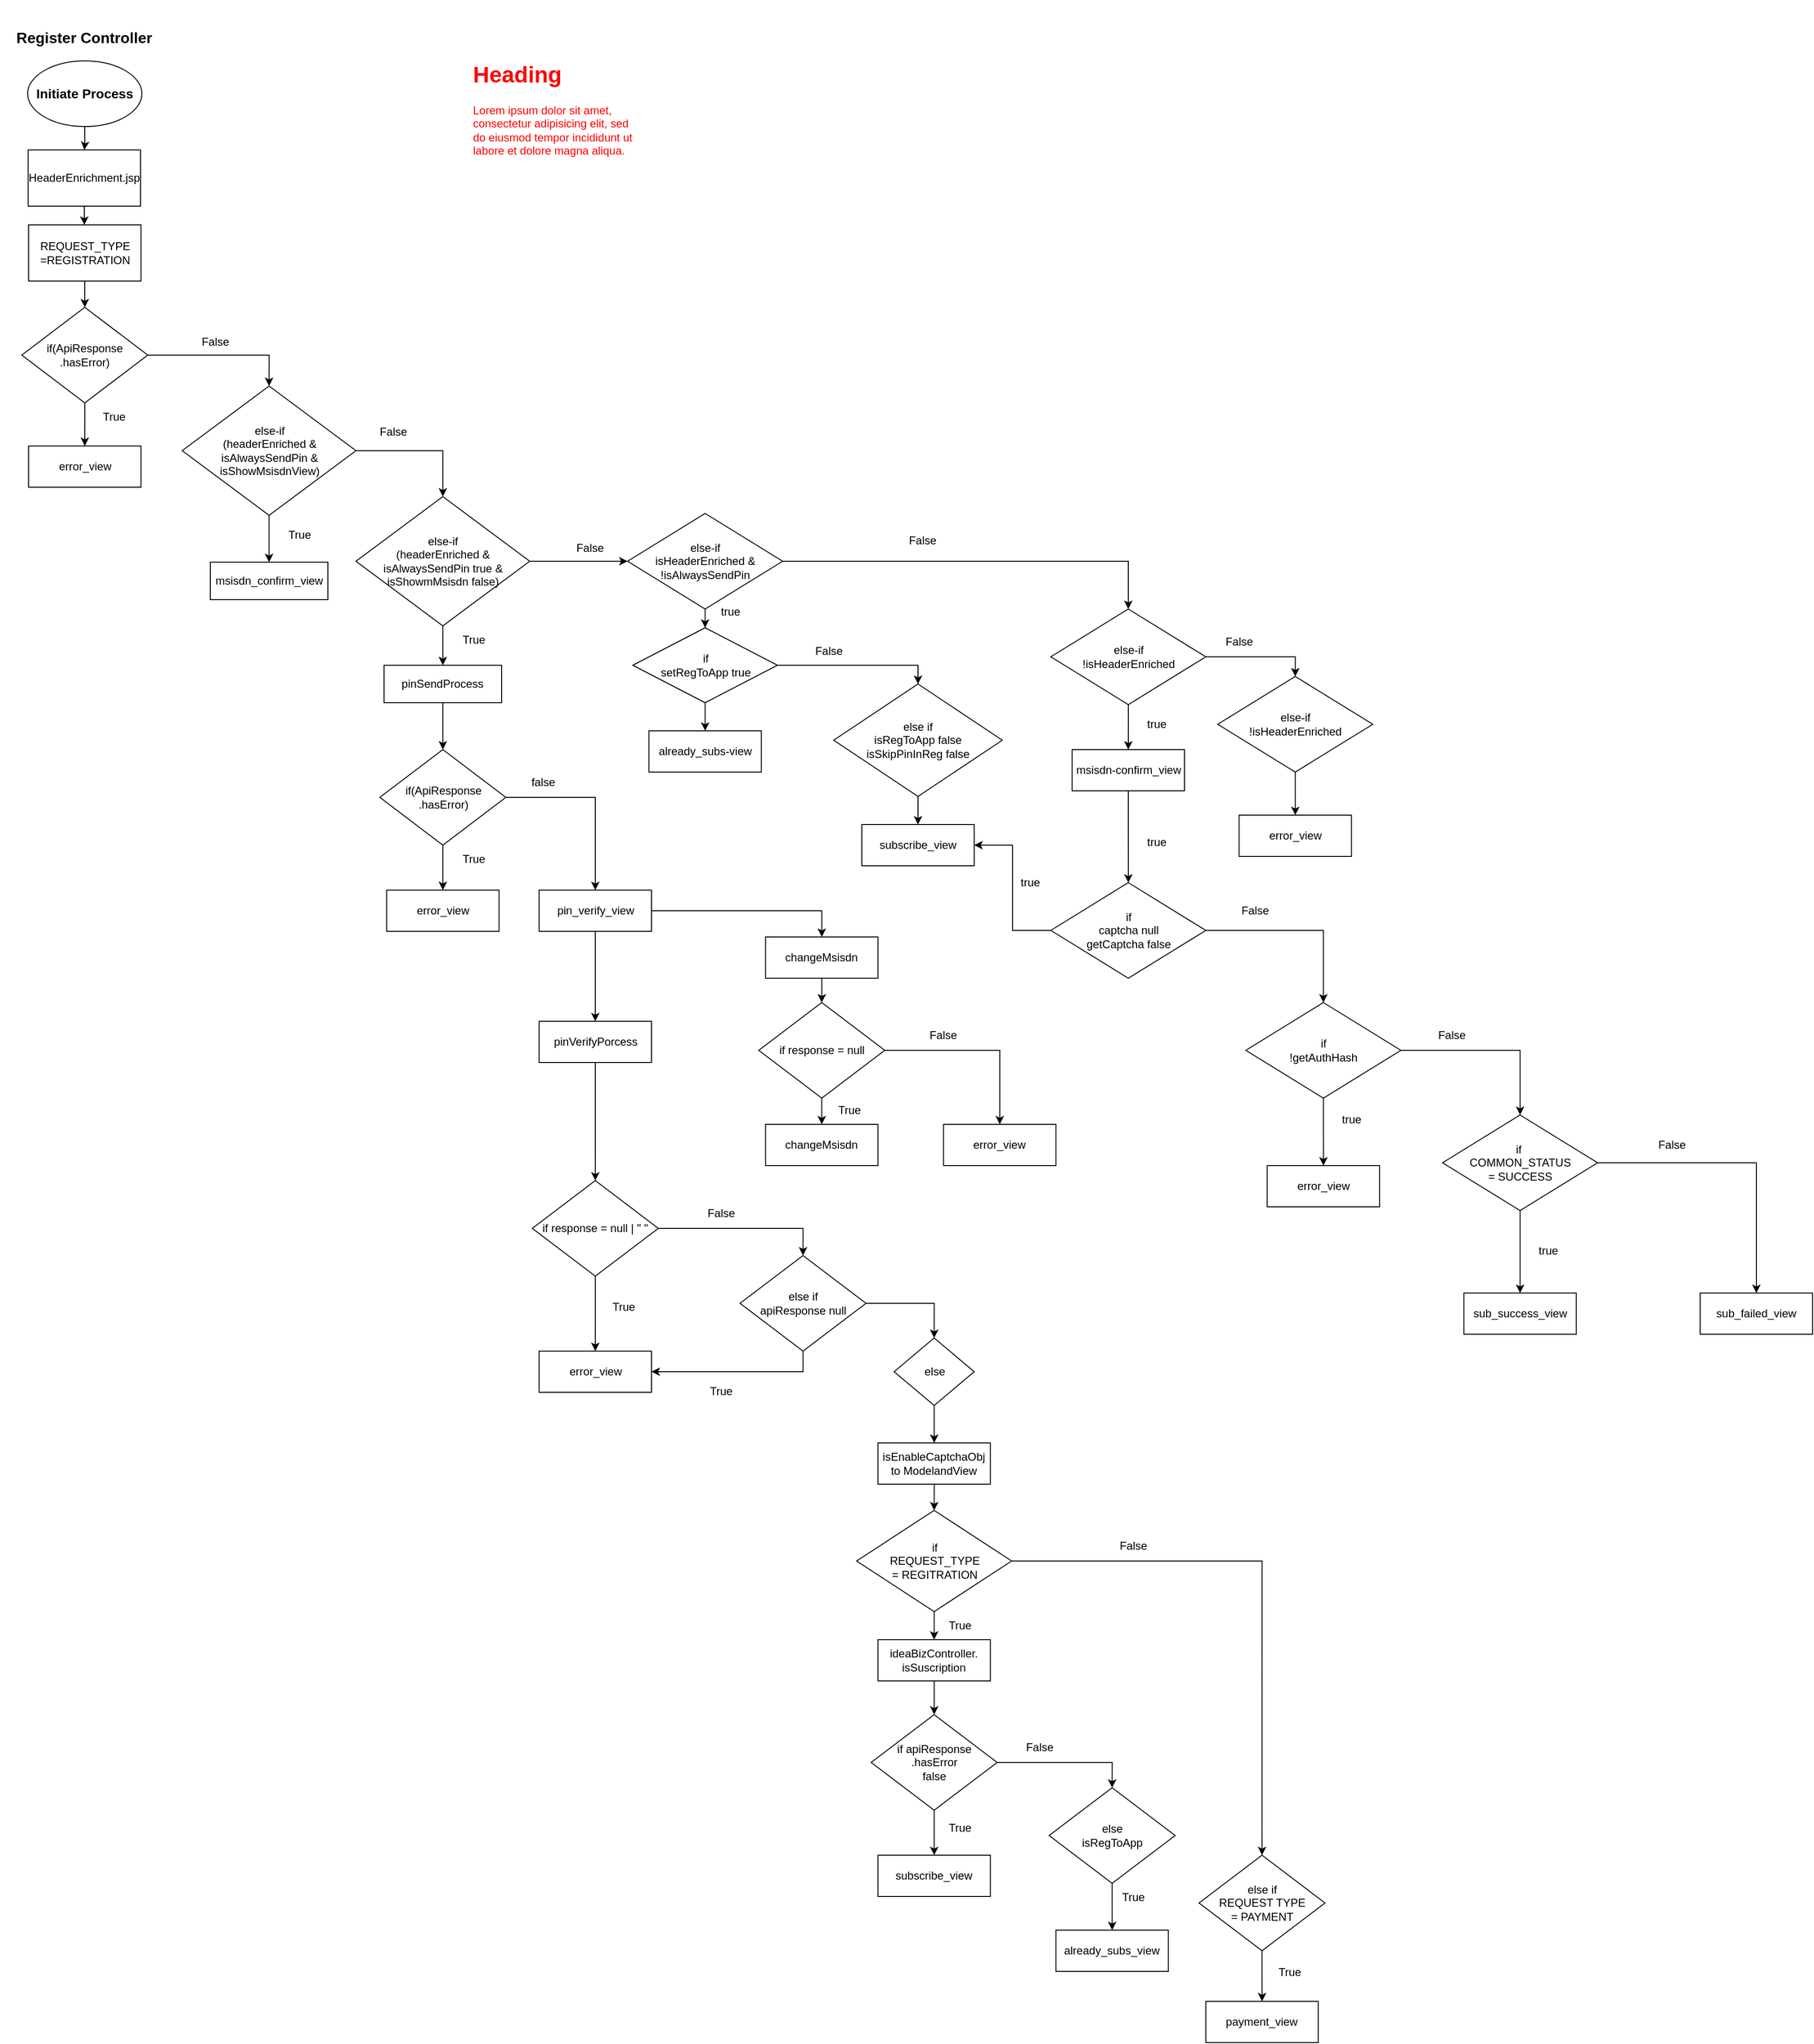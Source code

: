 <mxfile version="20.2.3" type="github"><diagram id="J8J5RpP6w62rwbDY9RtL" name="Page-1"><mxGraphModel dx="976" dy="591" grid="1" gridSize="10" guides="1" tooltips="1" connect="1" arrows="1" fold="1" page="1" pageScale="1" pageWidth="850" pageHeight="1100" math="0" shadow="0"><root><mxCell id="0"/><mxCell id="1" parent="0"/><mxCell id="TsyK4rZH6G-XSzRMzelE-1" value="Register Controller" style="text;html=1;strokeColor=none;fillColor=none;align=center;verticalAlign=middle;whiteSpace=wrap;rounded=0;fontSize=16;fontStyle=1" parent="1" vertex="1"><mxGeometry x="250" width="180" height="80" as="geometry"/></mxCell><mxCell id="TsyK4rZH6G-XSzRMzelE-2" value="" style="edgeStyle=orthogonalEdgeStyle;rounded=0;orthogonalLoop=1;jettySize=auto;html=1;fontSize=12;" parent="1" source="TsyK4rZH6G-XSzRMzelE-3" target="TsyK4rZH6G-XSzRMzelE-12" edge="1"><mxGeometry relative="1" as="geometry"/></mxCell><mxCell id="TsyK4rZH6G-XSzRMzelE-3" value="" style="ellipse;whiteSpace=wrap;html=1;fontSize=14;" parent="1" vertex="1"><mxGeometry x="279.5" y="65" width="122" height="70" as="geometry"/></mxCell><mxCell id="TsyK4rZH6G-XSzRMzelE-4" value="Initiate Process" style="text;html=1;strokeColor=none;fillColor=none;align=center;verticalAlign=middle;whiteSpace=wrap;rounded=0;fontSize=14;fontStyle=1" parent="1" vertex="1"><mxGeometry x="263" y="80" width="155" height="40" as="geometry"/></mxCell><mxCell id="TsyK4rZH6G-XSzRMzelE-5" value="" style="edgeStyle=orthogonalEdgeStyle;rounded=0;orthogonalLoop=1;jettySize=auto;html=1;fontSize=12;" parent="1" source="TsyK4rZH6G-XSzRMzelE-6" target="TsyK4rZH6G-XSzRMzelE-7" edge="1"><mxGeometry relative="1" as="geometry"/></mxCell><mxCell id="TsyK4rZH6G-XSzRMzelE-6" value="if(ApiResponse&lt;br&gt;.hasError)" style="rhombus;whiteSpace=wrap;html=1;fontSize=12;" parent="1" vertex="1"><mxGeometry x="273.25" y="328" width="134.5" height="102" as="geometry"/></mxCell><mxCell id="TsyK4rZH6G-XSzRMzelE-7" value="error_view" style="rounded=0;whiteSpace=wrap;html=1;fontSize=12;" parent="1" vertex="1"><mxGeometry x="280.5" y="476" width="120" height="44" as="geometry"/></mxCell><mxCell id="TsyK4rZH6G-XSzRMzelE-8" value="" style="edgeStyle=orthogonalEdgeStyle;rounded=0;orthogonalLoop=1;jettySize=auto;html=1;fontSize=12;" parent="1" source="TsyK4rZH6G-XSzRMzelE-9" target="TsyK4rZH6G-XSzRMzelE-13" edge="1"><mxGeometry relative="1" as="geometry"/></mxCell><mxCell id="TsyK4rZH6G-XSzRMzelE-27" style="edgeStyle=orthogonalEdgeStyle;rounded=0;orthogonalLoop=1;jettySize=auto;html=1;exitX=1;exitY=0.5;exitDx=0;exitDy=0;" parent="1" source="TsyK4rZH6G-XSzRMzelE-9" target="TsyK4rZH6G-XSzRMzelE-24" edge="1"><mxGeometry relative="1" as="geometry"><mxPoint x="710" y="481" as="targetPoint"/></mxGeometry></mxCell><mxCell id="TsyK4rZH6G-XSzRMzelE-9" value="else-if&lt;br&gt;(headerEnriched &amp;amp;&lt;br&gt;isAlwaysSendPin &amp;amp;&lt;br&gt;isShowMsisdnView)" style="rhombus;whiteSpace=wrap;html=1;fontSize=12;" parent="1" vertex="1"><mxGeometry x="444.5" y="412" width="185.5" height="138" as="geometry"/></mxCell><mxCell id="TsyK4rZH6G-XSzRMzelE-10" value="" style="edgeStyle=orthogonalEdgeStyle;rounded=0;orthogonalLoop=1;jettySize=auto;html=1;fontSize=12;" parent="1" source="TsyK4rZH6G-XSzRMzelE-12" edge="1"><mxGeometry relative="1" as="geometry"><mxPoint x="340" y="240" as="targetPoint"/></mxGeometry></mxCell><mxCell id="TsyK4rZH6G-XSzRMzelE-11" style="edgeStyle=orthogonalEdgeStyle;rounded=0;orthogonalLoop=1;jettySize=auto;html=1;fontSize=12;exitX=1;exitY=0.5;exitDx=0;exitDy=0;entryX=0.5;entryY=0;entryDx=0;entryDy=0;" parent="1" source="TsyK4rZH6G-XSzRMzelE-6" target="TsyK4rZH6G-XSzRMzelE-9" edge="1"><mxGeometry relative="1" as="geometry"><mxPoint x="655" y="270" as="targetPoint"/></mxGeometry></mxCell><mxCell id="TsyK4rZH6G-XSzRMzelE-12" value="HeaderEnrichment.jsp" style="rounded=0;whiteSpace=wrap;html=1;fontSize=12;" parent="1" vertex="1"><mxGeometry x="280" y="160" width="120" height="60" as="geometry"/></mxCell><mxCell id="TsyK4rZH6G-XSzRMzelE-13" value="msisdn_confirm_view" style="rounded=0;whiteSpace=wrap;html=1;fontSize=12;" parent="1" vertex="1"><mxGeometry x="474.51" y="600" width="125.49" height="40" as="geometry"/></mxCell><mxCell id="TsyK4rZH6G-XSzRMzelE-15" style="edgeStyle=orthogonalEdgeStyle;rounded=0;orthogonalLoop=1;jettySize=auto;html=1;" parent="1" source="TsyK4rZH6G-XSzRMzelE-14" target="TsyK4rZH6G-XSzRMzelE-6" edge="1"><mxGeometry relative="1" as="geometry"/></mxCell><mxCell id="TsyK4rZH6G-XSzRMzelE-14" value="REQUEST_TYPE&lt;br&gt;=REGISTRATION" style="rounded=0;whiteSpace=wrap;html=1;fontSize=12;" parent="1" vertex="1"><mxGeometry x="280.5" y="240" width="120" height="60" as="geometry"/></mxCell><mxCell id="TsyK4rZH6G-XSzRMzelE-16" value="True" style="text;html=1;strokeColor=none;fillColor=none;align=center;verticalAlign=middle;whiteSpace=wrap;rounded=0;" parent="1" vertex="1"><mxGeometry x="341.5" y="430" width="60" height="30" as="geometry"/></mxCell><mxCell id="TsyK4rZH6G-XSzRMzelE-21" value="False" style="text;html=1;strokeColor=none;fillColor=none;align=center;verticalAlign=middle;whiteSpace=wrap;rounded=0;" parent="1" vertex="1"><mxGeometry x="450" y="350" width="60" height="30" as="geometry"/></mxCell><mxCell id="TsyK4rZH6G-XSzRMzelE-23" value="True" style="text;html=1;strokeColor=none;fillColor=none;align=center;verticalAlign=middle;whiteSpace=wrap;rounded=0;" parent="1" vertex="1"><mxGeometry x="540" y="556" width="60" height="30" as="geometry"/></mxCell><mxCell id="TsyK4rZH6G-XSzRMzelE-29" style="edgeStyle=orthogonalEdgeStyle;rounded=0;orthogonalLoop=1;jettySize=auto;html=1;" parent="1" source="TsyK4rZH6G-XSzRMzelE-24" target="TsyK4rZH6G-XSzRMzelE-25" edge="1"><mxGeometry relative="1" as="geometry"/></mxCell><mxCell id="TsyK4rZH6G-XSzRMzelE-112" style="edgeStyle=orthogonalEdgeStyle;rounded=0;orthogonalLoop=1;jettySize=auto;html=1;" parent="1" source="TsyK4rZH6G-XSzRMzelE-24" target="TsyK4rZH6G-XSzRMzelE-106" edge="1"><mxGeometry relative="1" as="geometry"/></mxCell><mxCell id="TsyK4rZH6G-XSzRMzelE-24" value="else-if&lt;br&gt;(headerEnriched &amp;amp;&lt;br&gt;isAlwaysSendPin true &amp;amp;&lt;br&gt;isShowmMsisdn false)" style="rhombus;whiteSpace=wrap;html=1;fontSize=12;" parent="1" vertex="1"><mxGeometry x="630" y="530" width="185.5" height="138" as="geometry"/></mxCell><mxCell id="TsyK4rZH6G-XSzRMzelE-32" style="edgeStyle=orthogonalEdgeStyle;rounded=0;orthogonalLoop=1;jettySize=auto;html=1;entryX=0.5;entryY=0;entryDx=0;entryDy=0;" parent="1" source="TsyK4rZH6G-XSzRMzelE-25" target="TsyK4rZH6G-XSzRMzelE-30" edge="1"><mxGeometry relative="1" as="geometry"/></mxCell><mxCell id="TsyK4rZH6G-XSzRMzelE-25" value="pinSendProcess" style="rounded=0;whiteSpace=wrap;html=1;fontSize=12;" parent="1" vertex="1"><mxGeometry x="660.01" y="710" width="125.49" height="40" as="geometry"/></mxCell><mxCell id="TsyK4rZH6G-XSzRMzelE-28" value="False" style="text;html=1;strokeColor=none;fillColor=none;align=center;verticalAlign=middle;whiteSpace=wrap;rounded=0;" parent="1" vertex="1"><mxGeometry x="640" y="446" width="60" height="30" as="geometry"/></mxCell><mxCell id="TsyK4rZH6G-XSzRMzelE-33" style="edgeStyle=orthogonalEdgeStyle;rounded=0;orthogonalLoop=1;jettySize=auto;html=1;entryX=0.5;entryY=0;entryDx=0;entryDy=0;" parent="1" source="TsyK4rZH6G-XSzRMzelE-30" target="TsyK4rZH6G-XSzRMzelE-31" edge="1"><mxGeometry relative="1" as="geometry"/></mxCell><mxCell id="TsyK4rZH6G-XSzRMzelE-40" style="edgeStyle=orthogonalEdgeStyle;rounded=0;orthogonalLoop=1;jettySize=auto;html=1;entryX=0.5;entryY=0;entryDx=0;entryDy=0;" parent="1" source="TsyK4rZH6G-XSzRMzelE-30" target="TsyK4rZH6G-XSzRMzelE-38" edge="1"><mxGeometry relative="1" as="geometry"><mxPoint x="882.75" y="875" as="targetPoint"/></mxGeometry></mxCell><mxCell id="TsyK4rZH6G-XSzRMzelE-30" value="if(ApiResponse&lt;br&gt;.hasError)" style="rhombus;whiteSpace=wrap;html=1;fontSize=12;" parent="1" vertex="1"><mxGeometry x="655.5" y="800" width="134.5" height="102" as="geometry"/></mxCell><mxCell id="TsyK4rZH6G-XSzRMzelE-31" value="error_view" style="rounded=0;whiteSpace=wrap;html=1;fontSize=12;" parent="1" vertex="1"><mxGeometry x="662.75" y="950" width="120" height="44" as="geometry"/></mxCell><mxCell id="TsyK4rZH6G-XSzRMzelE-34" value="True" style="text;html=1;strokeColor=none;fillColor=none;align=center;verticalAlign=middle;whiteSpace=wrap;rounded=0;" parent="1" vertex="1"><mxGeometry x="725.5" y="668" width="60" height="30" as="geometry"/></mxCell><mxCell id="TsyK4rZH6G-XSzRMzelE-35" value="True" style="text;html=1;strokeColor=none;fillColor=none;align=center;verticalAlign=middle;whiteSpace=wrap;rounded=0;" parent="1" vertex="1"><mxGeometry x="725.5" y="902" width="60" height="30" as="geometry"/></mxCell><mxCell id="TsyK4rZH6G-XSzRMzelE-43" style="edgeStyle=orthogonalEdgeStyle;rounded=0;orthogonalLoop=1;jettySize=auto;html=1;" parent="1" source="TsyK4rZH6G-XSzRMzelE-38" target="TsyK4rZH6G-XSzRMzelE-42" edge="1"><mxGeometry relative="1" as="geometry"/></mxCell><mxCell id="TsyK4rZH6G-XSzRMzelE-57" style="edgeStyle=orthogonalEdgeStyle;rounded=0;orthogonalLoop=1;jettySize=auto;html=1;" parent="1" source="TsyK4rZH6G-XSzRMzelE-38" target="TsyK4rZH6G-XSzRMzelE-56" edge="1"><mxGeometry relative="1" as="geometry"/></mxCell><mxCell id="TsyK4rZH6G-XSzRMzelE-38" value="pin_verify_view" style="rounded=0;whiteSpace=wrap;html=1;fontSize=12;" parent="1" vertex="1"><mxGeometry x="825.5" y="950" width="120" height="44" as="geometry"/></mxCell><mxCell id="TsyK4rZH6G-XSzRMzelE-41" value="false" style="text;html=1;strokeColor=none;fillColor=none;align=center;verticalAlign=middle;whiteSpace=wrap;rounded=0;" parent="1" vertex="1"><mxGeometry x="800" y="820" width="60" height="30" as="geometry"/></mxCell><mxCell id="TsyK4rZH6G-XSzRMzelE-49" style="edgeStyle=orthogonalEdgeStyle;rounded=0;orthogonalLoop=1;jettySize=auto;html=1;" parent="1" source="TsyK4rZH6G-XSzRMzelE-42" target="TsyK4rZH6G-XSzRMzelE-46" edge="1"><mxGeometry relative="1" as="geometry"/></mxCell><mxCell id="TsyK4rZH6G-XSzRMzelE-42" value="changeMsisdn" style="rounded=0;whiteSpace=wrap;html=1;fontSize=12;" parent="1" vertex="1"><mxGeometry x="1067.25" y="1000" width="120" height="44" as="geometry"/></mxCell><mxCell id="TsyK4rZH6G-XSzRMzelE-51" style="edgeStyle=orthogonalEdgeStyle;rounded=0;orthogonalLoop=1;jettySize=auto;html=1;" parent="1" source="TsyK4rZH6G-XSzRMzelE-46" target="TsyK4rZH6G-XSzRMzelE-47" edge="1"><mxGeometry relative="1" as="geometry"/></mxCell><mxCell id="TsyK4rZH6G-XSzRMzelE-52" style="edgeStyle=orthogonalEdgeStyle;rounded=0;orthogonalLoop=1;jettySize=auto;html=1;" parent="1" source="TsyK4rZH6G-XSzRMzelE-46" target="TsyK4rZH6G-XSzRMzelE-48" edge="1"><mxGeometry relative="1" as="geometry"/></mxCell><mxCell id="TsyK4rZH6G-XSzRMzelE-46" value="if response = null" style="rhombus;whiteSpace=wrap;html=1;fontSize=12;" parent="1" vertex="1"><mxGeometry x="1060" y="1070" width="134.5" height="102" as="geometry"/></mxCell><mxCell id="TsyK4rZH6G-XSzRMzelE-47" value="changeMsisdn" style="rounded=0;whiteSpace=wrap;html=1;fontSize=12;" parent="1" vertex="1"><mxGeometry x="1067.25" y="1200" width="120" height="44" as="geometry"/></mxCell><mxCell id="TsyK4rZH6G-XSzRMzelE-48" value="error_view" style="rounded=0;whiteSpace=wrap;html=1;fontSize=12;" parent="1" vertex="1"><mxGeometry x="1257.25" y="1200" width="120" height="44" as="geometry"/></mxCell><mxCell id="TsyK4rZH6G-XSzRMzelE-53" value="True" style="text;html=1;strokeColor=none;fillColor=none;align=center;verticalAlign=middle;whiteSpace=wrap;rounded=0;" parent="1" vertex="1"><mxGeometry x="1127.25" y="1170" width="60" height="30" as="geometry"/></mxCell><mxCell id="TsyK4rZH6G-XSzRMzelE-54" value="False" style="text;html=1;strokeColor=none;fillColor=none;align=center;verticalAlign=middle;whiteSpace=wrap;rounded=0;" parent="1" vertex="1"><mxGeometry x="1227.25" y="1090" width="60" height="30" as="geometry"/></mxCell><mxCell id="TsyK4rZH6G-XSzRMzelE-59" style="edgeStyle=orthogonalEdgeStyle;rounded=0;orthogonalLoop=1;jettySize=auto;html=1;" parent="1" source="TsyK4rZH6G-XSzRMzelE-56" target="TsyK4rZH6G-XSzRMzelE-58" edge="1"><mxGeometry relative="1" as="geometry"/></mxCell><mxCell id="TsyK4rZH6G-XSzRMzelE-56" value="pinVerifyPorcess" style="rounded=0;whiteSpace=wrap;html=1;fontSize=12;" parent="1" vertex="1"><mxGeometry x="825.5" y="1090" width="120" height="44" as="geometry"/></mxCell><mxCell id="TsyK4rZH6G-XSzRMzelE-63" style="edgeStyle=orthogonalEdgeStyle;rounded=0;orthogonalLoop=1;jettySize=auto;html=1;entryX=0.5;entryY=0;entryDx=0;entryDy=0;" parent="1" source="TsyK4rZH6G-XSzRMzelE-58" target="TsyK4rZH6G-XSzRMzelE-62" edge="1"><mxGeometry relative="1" as="geometry"/></mxCell><mxCell id="TsyK4rZH6G-XSzRMzelE-64" style="edgeStyle=orthogonalEdgeStyle;rounded=0;orthogonalLoop=1;jettySize=auto;html=1;entryX=0.5;entryY=0;entryDx=0;entryDy=0;" parent="1" source="TsyK4rZH6G-XSzRMzelE-58" target="TsyK4rZH6G-XSzRMzelE-60" edge="1"><mxGeometry relative="1" as="geometry"/></mxCell><mxCell id="TsyK4rZH6G-XSzRMzelE-58" value="if response = null | &quot; &quot;" style="rhombus;whiteSpace=wrap;html=1;fontSize=12;" parent="1" vertex="1"><mxGeometry x="818.25" y="1260" width="134.5" height="102" as="geometry"/></mxCell><mxCell id="TsyK4rZH6G-XSzRMzelE-60" value="error_view" style="rounded=0;whiteSpace=wrap;html=1;fontSize=12;" parent="1" vertex="1"><mxGeometry x="825.5" y="1442" width="120" height="44" as="geometry"/></mxCell><mxCell id="TsyK4rZH6G-XSzRMzelE-66" style="edgeStyle=orthogonalEdgeStyle;rounded=0;orthogonalLoop=1;jettySize=auto;html=1;exitX=0.5;exitY=1;exitDx=0;exitDy=0;" parent="1" source="TsyK4rZH6G-XSzRMzelE-62" target="TsyK4rZH6G-XSzRMzelE-60" edge="1"><mxGeometry relative="1" as="geometry"/></mxCell><mxCell id="TsyK4rZH6G-XSzRMzelE-71" style="edgeStyle=orthogonalEdgeStyle;rounded=0;orthogonalLoop=1;jettySize=auto;html=1;entryX=0.5;entryY=0;entryDx=0;entryDy=0;" parent="1" source="TsyK4rZH6G-XSzRMzelE-62" target="TsyK4rZH6G-XSzRMzelE-70" edge="1"><mxGeometry relative="1" as="geometry"/></mxCell><mxCell id="TsyK4rZH6G-XSzRMzelE-62" value="else if&lt;br&gt;apiResponse null" style="rhombus;whiteSpace=wrap;html=1;fontSize=12;" parent="1" vertex="1"><mxGeometry x="1040" y="1340" width="134.5" height="102" as="geometry"/></mxCell><mxCell id="TsyK4rZH6G-XSzRMzelE-67" value="True" style="text;html=1;strokeColor=none;fillColor=none;align=center;verticalAlign=middle;whiteSpace=wrap;rounded=0;" parent="1" vertex="1"><mxGeometry x="885.5" y="1380" width="60" height="30" as="geometry"/></mxCell><mxCell id="TsyK4rZH6G-XSzRMzelE-68" value="False" style="text;html=1;strokeColor=none;fillColor=none;align=center;verticalAlign=middle;whiteSpace=wrap;rounded=0;" parent="1" vertex="1"><mxGeometry x="990" y="1280" width="60" height="30" as="geometry"/></mxCell><mxCell id="TsyK4rZH6G-XSzRMzelE-69" value="True" style="text;html=1;strokeColor=none;fillColor=none;align=center;verticalAlign=middle;whiteSpace=wrap;rounded=0;" parent="1" vertex="1"><mxGeometry x="990" y="1470" width="60" height="30" as="geometry"/></mxCell><mxCell id="TsyK4rZH6G-XSzRMzelE-73" style="edgeStyle=orthogonalEdgeStyle;rounded=0;orthogonalLoop=1;jettySize=auto;html=1;" parent="1" source="TsyK4rZH6G-XSzRMzelE-70" target="TsyK4rZH6G-XSzRMzelE-72" edge="1"><mxGeometry relative="1" as="geometry"/></mxCell><mxCell id="TsyK4rZH6G-XSzRMzelE-70" value="else" style="rhombus;whiteSpace=wrap;html=1;fontSize=12;" parent="1" vertex="1"><mxGeometry x="1204.5" y="1428" width="85.5" height="72" as="geometry"/></mxCell><mxCell id="TsyK4rZH6G-XSzRMzelE-75" style="edgeStyle=orthogonalEdgeStyle;rounded=0;orthogonalLoop=1;jettySize=auto;html=1;" parent="1" source="TsyK4rZH6G-XSzRMzelE-72" target="TsyK4rZH6G-XSzRMzelE-74" edge="1"><mxGeometry relative="1" as="geometry"/></mxCell><mxCell id="TsyK4rZH6G-XSzRMzelE-72" value="isEnableCaptchaObj to ModelandView" style="rounded=0;whiteSpace=wrap;html=1;fontSize=12;" parent="1" vertex="1"><mxGeometry x="1187.25" y="1540" width="120" height="44" as="geometry"/></mxCell><mxCell id="TsyK4rZH6G-XSzRMzelE-82" style="edgeStyle=orthogonalEdgeStyle;rounded=0;orthogonalLoop=1;jettySize=auto;html=1;entryX=0.5;entryY=0;entryDx=0;entryDy=0;" parent="1" source="TsyK4rZH6G-XSzRMzelE-74" target="TsyK4rZH6G-XSzRMzelE-77" edge="1"><mxGeometry relative="1" as="geometry"/></mxCell><mxCell id="TsyK4rZH6G-XSzRMzelE-74" value="if&lt;br&gt;REQUEST_TYPE&lt;br&gt;= REGITRATION" style="rhombus;whiteSpace=wrap;html=1;fontSize=12;" parent="1" vertex="1"><mxGeometry x="1164.5" y="1612" width="165.5" height="108" as="geometry"/></mxCell><mxCell id="TsyK4rZH6G-XSzRMzelE-83" style="edgeStyle=orthogonalEdgeStyle;rounded=0;orthogonalLoop=1;jettySize=auto;html=1;entryX=0.5;entryY=0;entryDx=0;entryDy=0;" parent="1" source="TsyK4rZH6G-XSzRMzelE-77" target="TsyK4rZH6G-XSzRMzelE-78" edge="1"><mxGeometry relative="1" as="geometry"/></mxCell><mxCell id="TsyK4rZH6G-XSzRMzelE-77" value="ideaBizController.&lt;br&gt;isSuscription" style="rounded=0;whiteSpace=wrap;html=1;fontSize=12;" parent="1" vertex="1"><mxGeometry x="1187.25" y="1750" width="120" height="44" as="geometry"/></mxCell><mxCell id="TsyK4rZH6G-XSzRMzelE-84" style="edgeStyle=orthogonalEdgeStyle;rounded=0;orthogonalLoop=1;jettySize=auto;html=1;" parent="1" source="TsyK4rZH6G-XSzRMzelE-78" target="TsyK4rZH6G-XSzRMzelE-79" edge="1"><mxGeometry relative="1" as="geometry"/></mxCell><mxCell id="TsyK4rZH6G-XSzRMzelE-85" style="edgeStyle=orthogonalEdgeStyle;rounded=0;orthogonalLoop=1;jettySize=auto;html=1;entryX=0.5;entryY=0;entryDx=0;entryDy=0;" parent="1" source="TsyK4rZH6G-XSzRMzelE-78" target="TsyK4rZH6G-XSzRMzelE-80" edge="1"><mxGeometry relative="1" as="geometry"/></mxCell><mxCell id="TsyK4rZH6G-XSzRMzelE-78" value="if apiResponse&lt;br&gt;.hasError&lt;br&gt;false" style="rhombus;whiteSpace=wrap;html=1;fontSize=12;" parent="1" vertex="1"><mxGeometry x="1180" y="1830" width="134.5" height="102" as="geometry"/></mxCell><mxCell id="TsyK4rZH6G-XSzRMzelE-79" value="subscribe_view" style="rounded=0;whiteSpace=wrap;html=1;fontSize=12;" parent="1" vertex="1"><mxGeometry x="1187.25" y="1980" width="120" height="44" as="geometry"/></mxCell><mxCell id="TsyK4rZH6G-XSzRMzelE-86" style="edgeStyle=orthogonalEdgeStyle;rounded=0;orthogonalLoop=1;jettySize=auto;html=1;" parent="1" source="TsyK4rZH6G-XSzRMzelE-80" target="TsyK4rZH6G-XSzRMzelE-81" edge="1"><mxGeometry relative="1" as="geometry"/></mxCell><mxCell id="TsyK4rZH6G-XSzRMzelE-100" style="edgeStyle=orthogonalEdgeStyle;rounded=0;orthogonalLoop=1;jettySize=auto;html=1;entryX=0.5;entryY=0;entryDx=0;entryDy=0;exitX=1;exitY=0.5;exitDx=0;exitDy=0;" parent="1" source="TsyK4rZH6G-XSzRMzelE-74" target="TsyK4rZH6G-XSzRMzelE-98" edge="1"><mxGeometry relative="1" as="geometry"/></mxCell><mxCell id="TsyK4rZH6G-XSzRMzelE-80" value="else&lt;br&gt;isRegToApp" style="rhombus;whiteSpace=wrap;html=1;fontSize=12;" parent="1" vertex="1"><mxGeometry x="1370" y="1908" width="134.5" height="102" as="geometry"/></mxCell><mxCell id="TsyK4rZH6G-XSzRMzelE-81" value="already_subs_view" style="rounded=0;whiteSpace=wrap;html=1;fontSize=12;" parent="1" vertex="1"><mxGeometry x="1377.25" y="2060" width="120" height="44" as="geometry"/></mxCell><mxCell id="TsyK4rZH6G-XSzRMzelE-88" value="True" style="text;html=1;strokeColor=none;fillColor=none;align=center;verticalAlign=middle;whiteSpace=wrap;rounded=0;" parent="1" vertex="1"><mxGeometry x="1245" y="1936" width="60" height="30" as="geometry"/></mxCell><mxCell id="TsyK4rZH6G-XSzRMzelE-89" value="False" style="text;html=1;strokeColor=none;fillColor=none;align=center;verticalAlign=middle;whiteSpace=wrap;rounded=0;" parent="1" vertex="1"><mxGeometry x="1330" y="1850" width="60" height="30" as="geometry"/></mxCell><mxCell id="TsyK4rZH6G-XSzRMzelE-90" value="True" style="text;html=1;strokeColor=none;fillColor=none;align=center;verticalAlign=middle;whiteSpace=wrap;rounded=0;" parent="1" vertex="1"><mxGeometry x="1597.25" y="2090" width="60" height="30" as="geometry"/></mxCell><mxCell id="TsyK4rZH6G-XSzRMzelE-104" style="edgeStyle=orthogonalEdgeStyle;rounded=0;orthogonalLoop=1;jettySize=auto;html=1;" parent="1" source="TsyK4rZH6G-XSzRMzelE-98" target="TsyK4rZH6G-XSzRMzelE-99" edge="1"><mxGeometry relative="1" as="geometry"/></mxCell><mxCell id="TsyK4rZH6G-XSzRMzelE-98" value="else if&lt;br&gt;REQUEST TYPE&lt;br&gt;= PAYMENT" style="rhombus;whiteSpace=wrap;html=1;fontSize=12;" parent="1" vertex="1"><mxGeometry x="1530" y="1980" width="134.5" height="102" as="geometry"/></mxCell><mxCell id="TsyK4rZH6G-XSzRMzelE-99" value="payment_view" style="rounded=0;whiteSpace=wrap;html=1;fontSize=12;" parent="1" vertex="1"><mxGeometry x="1537.25" y="2136" width="120" height="44" as="geometry"/></mxCell><mxCell id="TsyK4rZH6G-XSzRMzelE-101" value="True" style="text;html=1;strokeColor=none;fillColor=none;align=center;verticalAlign=middle;whiteSpace=wrap;rounded=0;" parent="1" vertex="1"><mxGeometry x="1245" y="1720" width="60" height="30" as="geometry"/></mxCell><mxCell id="TsyK4rZH6G-XSzRMzelE-102" value="True" style="text;html=1;strokeColor=none;fillColor=none;align=center;verticalAlign=middle;whiteSpace=wrap;rounded=0;" parent="1" vertex="1"><mxGeometry x="1430" y="2010" width="60" height="30" as="geometry"/></mxCell><mxCell id="TsyK4rZH6G-XSzRMzelE-103" value="False" style="text;html=1;strokeColor=none;fillColor=none;align=center;verticalAlign=middle;whiteSpace=wrap;rounded=0;" parent="1" vertex="1"><mxGeometry x="1430" y="1635" width="60" height="30" as="geometry"/></mxCell><mxCell id="TsyK4rZH6G-XSzRMzelE-110" style="edgeStyle=orthogonalEdgeStyle;rounded=0;orthogonalLoop=1;jettySize=auto;html=1;" parent="1" source="TsyK4rZH6G-XSzRMzelE-106" target="TsyK4rZH6G-XSzRMzelE-109" edge="1"><mxGeometry relative="1" as="geometry"/></mxCell><mxCell id="TsyK4rZH6G-XSzRMzelE-120" style="edgeStyle=orthogonalEdgeStyle;rounded=0;orthogonalLoop=1;jettySize=auto;html=1;entryX=0.5;entryY=0;entryDx=0;entryDy=0;" parent="1" source="TsyK4rZH6G-XSzRMzelE-106" target="TsyK4rZH6G-XSzRMzelE-119" edge="1"><mxGeometry relative="1" as="geometry"/></mxCell><mxCell id="TsyK4rZH6G-XSzRMzelE-106" value="else-if&lt;br&gt;isHeaderEnriched &amp;amp; !isAlwaysSendPin" style="rhombus;whiteSpace=wrap;html=1;fontSize=12;" parent="1" vertex="1"><mxGeometry x="920" y="548" width="165.5" height="102" as="geometry"/></mxCell><mxCell id="TsyK4rZH6G-XSzRMzelE-108" value="False" style="text;html=1;strokeColor=none;fillColor=none;align=center;verticalAlign=middle;whiteSpace=wrap;rounded=0;" parent="1" vertex="1"><mxGeometry x="850" y="570" width="60" height="30" as="geometry"/></mxCell><mxCell id="TsyK4rZH6G-XSzRMzelE-114" style="edgeStyle=orthogonalEdgeStyle;rounded=0;orthogonalLoop=1;jettySize=auto;html=1;" parent="1" source="TsyK4rZH6G-XSzRMzelE-109" target="TsyK4rZH6G-XSzRMzelE-113" edge="1"><mxGeometry relative="1" as="geometry"/></mxCell><mxCell id="TsyK4rZH6G-XSzRMzelE-117" style="edgeStyle=orthogonalEdgeStyle;rounded=0;orthogonalLoop=1;jettySize=auto;html=1;entryX=0.5;entryY=0;entryDx=0;entryDy=0;" parent="1" source="TsyK4rZH6G-XSzRMzelE-109" target="TsyK4rZH6G-XSzRMzelE-115" edge="1"><mxGeometry relative="1" as="geometry"/></mxCell><mxCell id="TsyK4rZH6G-XSzRMzelE-109" value="if&lt;br&gt;setRegToApp true" style="rhombus;whiteSpace=wrap;html=1;fontSize=12;" parent="1" vertex="1"><mxGeometry x="925.5" y="670" width="154.5" height="80" as="geometry"/></mxCell><mxCell id="TsyK4rZH6G-XSzRMzelE-113" value="already_subs-view" style="rounded=0;whiteSpace=wrap;html=1;fontSize=12;" parent="1" vertex="1"><mxGeometry x="942.75" y="780" width="120" height="44" as="geometry"/></mxCell><mxCell id="TsyK4rZH6G-XSzRMzelE-118" style="edgeStyle=orthogonalEdgeStyle;rounded=0;orthogonalLoop=1;jettySize=auto;html=1;" parent="1" source="TsyK4rZH6G-XSzRMzelE-115" target="TsyK4rZH6G-XSzRMzelE-116" edge="1"><mxGeometry relative="1" as="geometry"/></mxCell><mxCell id="TsyK4rZH6G-XSzRMzelE-115" value="else if&lt;br&gt;isRegToApp false&lt;br&gt;isSkipPinInReg false" style="rhombus;whiteSpace=wrap;html=1;fontSize=12;" parent="1" vertex="1"><mxGeometry x="1140" y="730" width="180" height="120" as="geometry"/></mxCell><mxCell id="TsyK4rZH6G-XSzRMzelE-116" value="subscribe_view" style="rounded=0;whiteSpace=wrap;html=1;fontSize=12;" parent="1" vertex="1"><mxGeometry x="1170" y="880" width="120" height="44" as="geometry"/></mxCell><mxCell id="TsyK4rZH6G-XSzRMzelE-122" style="edgeStyle=orthogonalEdgeStyle;rounded=0;orthogonalLoop=1;jettySize=auto;html=1;" parent="1" source="TsyK4rZH6G-XSzRMzelE-119" target="TsyK4rZH6G-XSzRMzelE-121" edge="1"><mxGeometry relative="1" as="geometry"/></mxCell><mxCell id="TsyK4rZH6G-XSzRMzelE-123" style="edgeStyle=orthogonalEdgeStyle;rounded=0;orthogonalLoop=1;jettySize=auto;html=1;entryX=0.5;entryY=0;entryDx=0;entryDy=0;" parent="1" source="TsyK4rZH6G-XSzRMzelE-119" target="TsyK4rZH6G-XSzRMzelE-124" edge="1"><mxGeometry relative="1" as="geometry"><mxPoint x="1620.762" y="710" as="targetPoint"/></mxGeometry></mxCell><mxCell id="TsyK4rZH6G-XSzRMzelE-119" value="else-if&lt;br&gt;!isHeaderEnriched" style="rhombus;whiteSpace=wrap;html=1;fontSize=12;" parent="1" vertex="1"><mxGeometry x="1371.75" y="650" width="165.5" height="102" as="geometry"/></mxCell><mxCell id="TsyK4rZH6G-XSzRMzelE-129" style="edgeStyle=orthogonalEdgeStyle;rounded=0;orthogonalLoop=1;jettySize=auto;html=1;" parent="1" source="TsyK4rZH6G-XSzRMzelE-121" target="TsyK4rZH6G-XSzRMzelE-128" edge="1"><mxGeometry relative="1" as="geometry"/></mxCell><mxCell id="TsyK4rZH6G-XSzRMzelE-121" value="msisdn-confirm_view" style="rounded=0;whiteSpace=wrap;html=1;fontSize=12;" parent="1" vertex="1"><mxGeometry x="1394.5" y="800" width="120" height="44" as="geometry"/></mxCell><mxCell id="TsyK4rZH6G-XSzRMzelE-126" style="edgeStyle=orthogonalEdgeStyle;rounded=0;orthogonalLoop=1;jettySize=auto;html=1;" parent="1" source="TsyK4rZH6G-XSzRMzelE-124" target="TsyK4rZH6G-XSzRMzelE-125" edge="1"><mxGeometry relative="1" as="geometry"/></mxCell><mxCell id="TsyK4rZH6G-XSzRMzelE-124" value="else-if&lt;br&gt;!isHeaderEnriched" style="rhombus;whiteSpace=wrap;html=1;fontSize=12;" parent="1" vertex="1"><mxGeometry x="1550" y="722" width="165.5" height="102" as="geometry"/></mxCell><mxCell id="TsyK4rZH6G-XSzRMzelE-125" value="error_view" style="rounded=0;whiteSpace=wrap;html=1;fontSize=12;" parent="1" vertex="1"><mxGeometry x="1572.75" y="870" width="120" height="44" as="geometry"/></mxCell><mxCell id="TsyK4rZH6G-XSzRMzelE-139" style="edgeStyle=orthogonalEdgeStyle;rounded=0;orthogonalLoop=1;jettySize=auto;html=1;fontColor=#FF0000;" parent="1" source="TsyK4rZH6G-XSzRMzelE-128" target="TsyK4rZH6G-XSzRMzelE-132" edge="1"><mxGeometry relative="1" as="geometry"/></mxCell><mxCell id="TsyK4rZH6G-XSzRMzelE-159" style="edgeStyle=orthogonalEdgeStyle;rounded=0;orthogonalLoop=1;jettySize=auto;html=1;entryX=1;entryY=0.5;entryDx=0;entryDy=0;fontColor=#FF0000;" parent="1" source="TsyK4rZH6G-XSzRMzelE-128" target="TsyK4rZH6G-XSzRMzelE-116" edge="1"><mxGeometry relative="1" as="geometry"/></mxCell><mxCell id="TsyK4rZH6G-XSzRMzelE-128" value="if&lt;br&gt;captcha null&lt;br&gt;getCaptcha false" style="rhombus;whiteSpace=wrap;html=1;fontSize=12;" parent="1" vertex="1"><mxGeometry x="1371.75" y="942" width="165.5" height="102" as="geometry"/></mxCell><mxCell id="TsyK4rZH6G-XSzRMzelE-134" style="edgeStyle=orthogonalEdgeStyle;rounded=0;orthogonalLoop=1;jettySize=auto;html=1;fontColor=#FF0000;" parent="1" source="TsyK4rZH6G-XSzRMzelE-132" target="TsyK4rZH6G-XSzRMzelE-133" edge="1"><mxGeometry relative="1" as="geometry"/></mxCell><mxCell id="TsyK4rZH6G-XSzRMzelE-140" style="edgeStyle=orthogonalEdgeStyle;rounded=0;orthogonalLoop=1;jettySize=auto;html=1;fontColor=#FF0000;" parent="1" source="TsyK4rZH6G-XSzRMzelE-132" target="TsyK4rZH6G-XSzRMzelE-135" edge="1"><mxGeometry relative="1" as="geometry"/></mxCell><mxCell id="TsyK4rZH6G-XSzRMzelE-132" value="if&lt;br&gt;!getAuthHash&lt;br&gt;" style="rhombus;whiteSpace=wrap;html=1;fontSize=12;" parent="1" vertex="1"><mxGeometry x="1580" y="1070" width="165.5" height="102" as="geometry"/></mxCell><mxCell id="TsyK4rZH6G-XSzRMzelE-133" value="error_view" style="rounded=0;whiteSpace=wrap;html=1;fontSize=12;" parent="1" vertex="1"><mxGeometry x="1602.75" y="1244" width="120" height="44" as="geometry"/></mxCell><mxCell id="TsyK4rZH6G-XSzRMzelE-142" style="edgeStyle=orthogonalEdgeStyle;rounded=0;orthogonalLoop=1;jettySize=auto;html=1;entryX=0.5;entryY=0;entryDx=0;entryDy=0;fontColor=#FF0000;" parent="1" source="TsyK4rZH6G-XSzRMzelE-135" target="TsyK4rZH6G-XSzRMzelE-136" edge="1"><mxGeometry relative="1" as="geometry"/></mxCell><mxCell id="TsyK4rZH6G-XSzRMzelE-143" style="edgeStyle=orthogonalEdgeStyle;rounded=0;orthogonalLoop=1;jettySize=auto;html=1;fontColor=#FF0000;" parent="1" source="TsyK4rZH6G-XSzRMzelE-135" target="TsyK4rZH6G-XSzRMzelE-138" edge="1"><mxGeometry relative="1" as="geometry"/></mxCell><mxCell id="TsyK4rZH6G-XSzRMzelE-135" value="if&amp;nbsp;&lt;br&gt;COMMON_STATUS&lt;br&gt;= SUCCESS" style="rhombus;whiteSpace=wrap;html=1;fontSize=12;" parent="1" vertex="1"><mxGeometry x="1790" y="1190" width="165.5" height="102" as="geometry"/></mxCell><mxCell id="TsyK4rZH6G-XSzRMzelE-136" value="sub_success_view" style="rounded=0;whiteSpace=wrap;html=1;fontSize=12;" parent="1" vertex="1"><mxGeometry x="1812.75" y="1380" width="120" height="44" as="geometry"/></mxCell><mxCell id="TsyK4rZH6G-XSzRMzelE-138" value="sub_failed_view" style="rounded=0;whiteSpace=wrap;html=1;fontSize=12;" parent="1" vertex="1"><mxGeometry x="2065" y="1380" width="120" height="44" as="geometry"/></mxCell><mxCell id="TsyK4rZH6G-XSzRMzelE-144" value="False" style="text;html=1;strokeColor=none;fillColor=none;align=center;verticalAlign=middle;whiteSpace=wrap;rounded=0;" parent="1" vertex="1"><mxGeometry x="1770" y="1090" width="60" height="30" as="geometry"/></mxCell><mxCell id="TsyK4rZH6G-XSzRMzelE-145" value="False" style="text;html=1;strokeColor=none;fillColor=none;align=center;verticalAlign=middle;whiteSpace=wrap;rounded=0;" parent="1" vertex="1"><mxGeometry x="2005" y="1207" width="60" height="30" as="geometry"/></mxCell><mxCell id="TsyK4rZH6G-XSzRMzelE-146" value="true" style="text;html=1;strokeColor=none;fillColor=none;align=center;verticalAlign=middle;whiteSpace=wrap;rounded=0;" parent="1" vertex="1"><mxGeometry x="1662.75" y="1180" width="60" height="30" as="geometry"/></mxCell><mxCell id="TsyK4rZH6G-XSzRMzelE-148" value="true" style="text;html=1;strokeColor=none;fillColor=none;align=center;verticalAlign=middle;whiteSpace=wrap;rounded=0;" parent="1" vertex="1"><mxGeometry x="1872.75" y="1320" width="60" height="30" as="geometry"/></mxCell><mxCell id="TsyK4rZH6G-XSzRMzelE-150" value="true" style="text;html=1;strokeColor=none;fillColor=none;align=center;verticalAlign=middle;whiteSpace=wrap;rounded=0;" parent="1" vertex="1"><mxGeometry x="1454.5" y="884" width="60" height="30" as="geometry"/></mxCell><mxCell id="TsyK4rZH6G-XSzRMzelE-151" value="true" style="text;html=1;strokeColor=none;fillColor=none;align=center;verticalAlign=middle;whiteSpace=wrap;rounded=0;" parent="1" vertex="1"><mxGeometry x="1454.5" y="758" width="60" height="30" as="geometry"/></mxCell><mxCell id="TsyK4rZH6G-XSzRMzelE-152" value="true" style="text;html=1;strokeColor=none;fillColor=none;align=center;verticalAlign=middle;whiteSpace=wrap;rounded=0;" parent="1" vertex="1"><mxGeometry x="1320" y="927" width="60" height="30" as="geometry"/></mxCell><mxCell id="TsyK4rZH6G-XSzRMzelE-153" value="False" style="text;html=1;strokeColor=none;fillColor=none;align=center;verticalAlign=middle;whiteSpace=wrap;rounded=0;" parent="1" vertex="1"><mxGeometry x="1560" y="957" width="60" height="30" as="geometry"/></mxCell><mxCell id="TsyK4rZH6G-XSzRMzelE-154" value="False" style="text;html=1;strokeColor=none;fillColor=none;align=center;verticalAlign=middle;whiteSpace=wrap;rounded=0;" parent="1" vertex="1"><mxGeometry x="1542.75" y="670" width="60" height="30" as="geometry"/></mxCell><mxCell id="TsyK4rZH6G-XSzRMzelE-155" value="False" style="text;html=1;strokeColor=none;fillColor=none;align=center;verticalAlign=middle;whiteSpace=wrap;rounded=0;" parent="1" vertex="1"><mxGeometry x="1104.5" y="680" width="60" height="30" as="geometry"/></mxCell><mxCell id="TsyK4rZH6G-XSzRMzelE-156" value="False" style="text;html=1;strokeColor=none;fillColor=none;align=center;verticalAlign=middle;whiteSpace=wrap;rounded=0;" parent="1" vertex="1"><mxGeometry x="1204.5" y="562" width="60" height="30" as="geometry"/></mxCell><mxCell id="TsyK4rZH6G-XSzRMzelE-158" value="true" style="text;html=1;strokeColor=none;fillColor=none;align=center;verticalAlign=middle;whiteSpace=wrap;rounded=0;" parent="1" vertex="1"><mxGeometry x="1000" y="638" width="60" height="30" as="geometry"/></mxCell><mxCell id="vsTAT5i12nqMyN_YY_8c-1" value="&lt;h1&gt;Heading&lt;/h1&gt;&lt;p&gt;Lorem ipsum dolor sit amet, consectetur adipisicing elit, sed do eiusmod tempor incididunt ut labore et dolore magna aliqua.&lt;/p&gt;" style="text;html=1;strokeColor=none;fillColor=none;spacing=5;spacingTop=-20;whiteSpace=wrap;overflow=hidden;rounded=0;fontColor=#FF0000;" vertex="1" parent="1"><mxGeometry x="750" y="60" width="190" height="120" as="geometry"/></mxCell></root></mxGraphModel></diagram></mxfile>